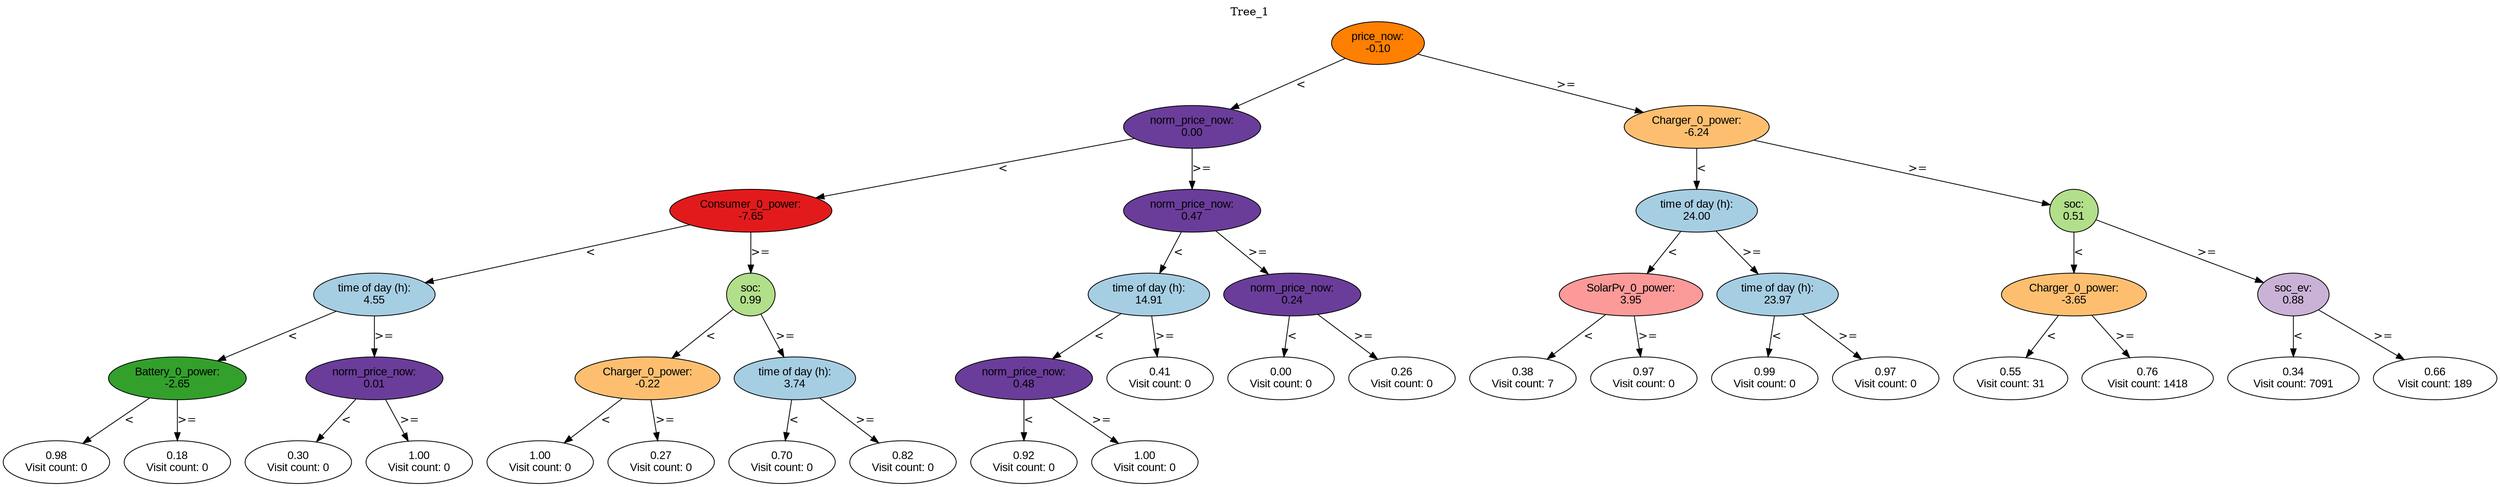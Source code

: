 digraph BST {
    node [fontname="Arial" style=filled colorscheme=paired12];
    0 [ label = "price_now:
-0.10" fillcolor=8];
    1 [ label = "norm_price_now:
0.00" fillcolor=10];
    2 [ label = "Consumer_0_power:
-7.65" fillcolor=6];
    3 [ label = "time of day (h):
4.55" fillcolor=1];
    4 [ label = "Battery_0_power:
-2.65" fillcolor=4];
    5 [ label = "0.98
Visit count: 0" fillcolor=white];
    6 [ label = "0.18
Visit count: 0" fillcolor=white];
    7 [ label = "norm_price_now:
0.01" fillcolor=10];
    8 [ label = "0.30
Visit count: 0" fillcolor=white];
    9 [ label = "1.00
Visit count: 0" fillcolor=white];
    10 [ label = "soc:
0.99" fillcolor=3];
    11 [ label = "Charger_0_power:
-0.22" fillcolor=7];
    12 [ label = "1.00
Visit count: 0" fillcolor=white];
    13 [ label = "0.27
Visit count: 0" fillcolor=white];
    14 [ label = "time of day (h):
3.74" fillcolor=1];
    15 [ label = "0.70
Visit count: 0" fillcolor=white];
    16 [ label = "0.82
Visit count: 0" fillcolor=white];
    17 [ label = "norm_price_now:
0.47" fillcolor=10];
    18 [ label = "time of day (h):
14.91" fillcolor=1];
    19 [ label = "norm_price_now:
0.48" fillcolor=10];
    20 [ label = "0.92
Visit count: 0" fillcolor=white];
    21 [ label = "1.00
Visit count: 0" fillcolor=white];
    22 [ label = "0.41
Visit count: 0" fillcolor=white];
    23 [ label = "norm_price_now:
0.24" fillcolor=10];
    24 [ label = "0.00
Visit count: 0" fillcolor=white];
    25 [ label = "0.26
Visit count: 0" fillcolor=white];
    26 [ label = "Charger_0_power:
-6.24" fillcolor=7];
    27 [ label = "time of day (h):
24.00" fillcolor=1];
    28 [ label = "SolarPv_0_power:
3.95" fillcolor=5];
    29 [ label = "0.38
Visit count: 7" fillcolor=white];
    30 [ label = "0.97
Visit count: 0" fillcolor=white];
    31 [ label = "time of day (h):
23.97" fillcolor=1];
    32 [ label = "0.99
Visit count: 0" fillcolor=white];
    33 [ label = "0.97
Visit count: 0" fillcolor=white];
    34 [ label = "soc:
0.51" fillcolor=3];
    35 [ label = "Charger_0_power:
-3.65" fillcolor=7];
    36 [ label = "0.55
Visit count: 31" fillcolor=white];
    37 [ label = "0.76
Visit count: 1418" fillcolor=white];
    38 [ label = "soc_ev:
0.88" fillcolor=9];
    39 [ label = "0.34
Visit count: 7091" fillcolor=white];
    40 [ label = "0.66
Visit count: 189" fillcolor=white];

    0  -> 1[ label = "<"];
    0  -> 26[ label = ">="];
    1  -> 2[ label = "<"];
    1  -> 17[ label = ">="];
    2  -> 3[ label = "<"];
    2  -> 10[ label = ">="];
    3  -> 4[ label = "<"];
    3  -> 7[ label = ">="];
    4  -> 5[ label = "<"];
    4  -> 6[ label = ">="];
    7  -> 8[ label = "<"];
    7  -> 9[ label = ">="];
    10  -> 11[ label = "<"];
    10  -> 14[ label = ">="];
    11  -> 12[ label = "<"];
    11  -> 13[ label = ">="];
    14  -> 15[ label = "<"];
    14  -> 16[ label = ">="];
    17  -> 18[ label = "<"];
    17  -> 23[ label = ">="];
    18  -> 19[ label = "<"];
    18  -> 22[ label = ">="];
    19  -> 20[ label = "<"];
    19  -> 21[ label = ">="];
    23  -> 24[ label = "<"];
    23  -> 25[ label = ">="];
    26  -> 27[ label = "<"];
    26  -> 34[ label = ">="];
    27  -> 28[ label = "<"];
    27  -> 31[ label = ">="];
    28  -> 29[ label = "<"];
    28  -> 30[ label = ">="];
    31  -> 32[ label = "<"];
    31  -> 33[ label = ">="];
    34  -> 35[ label = "<"];
    34  -> 38[ label = ">="];
    35  -> 36[ label = "<"];
    35  -> 37[ label = ">="];
    38  -> 39[ label = "<"];
    38  -> 40[ label = ">="];

    labelloc="t";
    label="Tree_1";
}